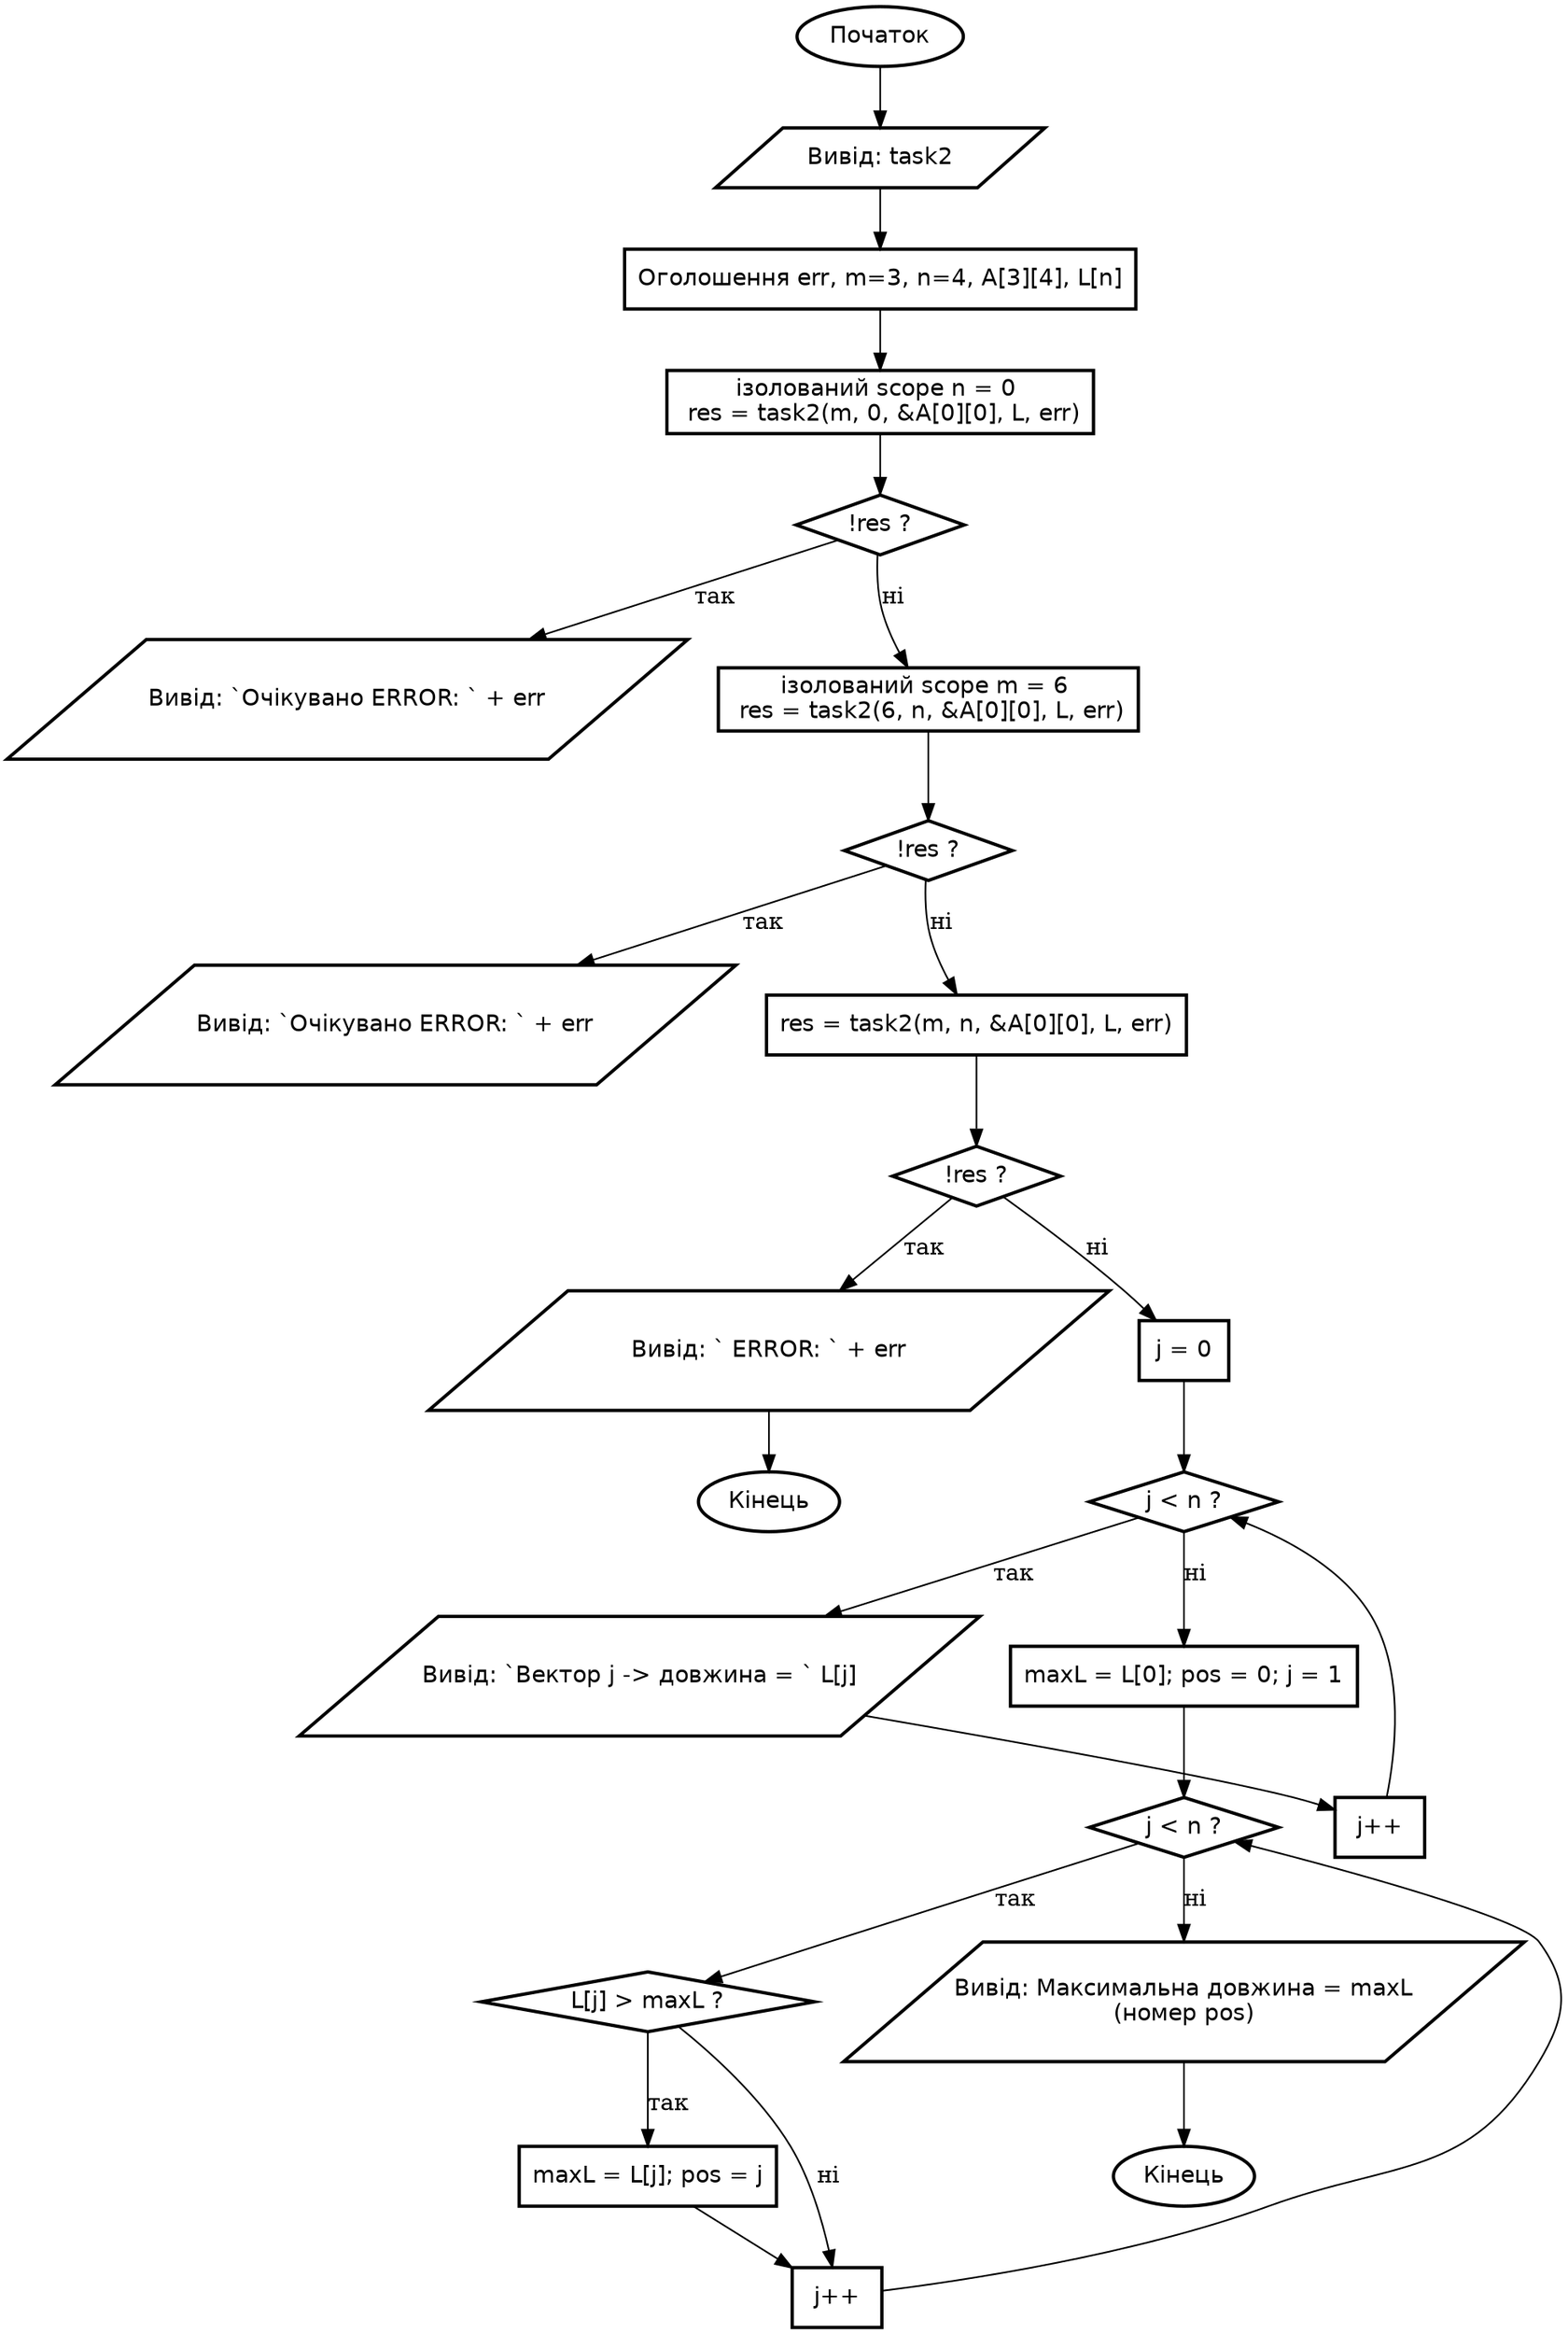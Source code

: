 digraph oda_test_task2_full {
  rankdir=TB;
  ordering=out;
  node [fontname="DejaVu Sans", shape=box, style="solid,bold"];

  start   [shape=oval,           label="Початок"];
  header  [shape=parallelogram,  label="Вивід: task2"];
  init    [shape=rectangle,      label="Оголошення err, m=3, n=4, A[3][4], L[n]"];

  // Навмисний фейл #1: n=0
  call1   [shape=rectangle,      label="ізолований scope n = 0 \n res = task2(m, 0, &A[0][0], L, err)"];
  chk1    [shape=diamond,        label="!res ?"];
  out1    [shape=parallelogram,  label="Вивід: `Очікувано ERROR: ` + err", width=5.5, height=1, fixedsize=true];

  // Навмисний фейл #2: m=6
  call2   [shape=rectangle,      label="ізолований scope m = 6 \n res = task2(6, n, &A[0][0], L, err)"];
  chk2    [shape=diamond,        label="!res ?"];
  out2    [shape=parallelogram,  label="Вивід: `Очікувано ERROR: ` + err", width=5.5, height=1, fixedsize=true];

  // Нормальний виклик
  call3   [shape=rectangle,      label="res = task2(m, n, &A[0][0], L, err)"];
  chk3    [shape=diamond,        label="!res ?"];
  err3    [shape=parallelogram,  label="Вивід: ` ERROR: ` + err", width=5.5, height=1, fixedsize=true];
  stopE   [shape=oval,           label="Кінець"];

  // Вивід L
  j0      [shape=rectangle,      label="j = 0"];
  loopL   [shape=diamond,        label="j < n ?"];
  printL  [shape=parallelogram,  label="Вивід: `Вектор j -> довжина = ` L[j]", width=5.5, height=1, fixedsize=true];
  jinc    [shape=rectangle,      label="j++"];

  // Пошук максимуму
  initM   [shape=rectangle,      label="maxL = L[0]; pos = 0; j = 1"];
  loopM   [shape=diamond,        label="j < n ?"];
  cmp     [shape=diamond,        label="L[j] > maxL ?"];
  setM    [shape=rectangle,      label="maxL = L[j]; pos = j"];
  jincM   [shape=rectangle,      label="j++"];
  outM    [shape=parallelogram,  label="Вивід: Максимальна довжина = maxL\n(номер pos)", width=5.5, height=1, fixedsize=true];
  stop    [shape=oval,           label="Кінець"];

  // Зв'язки
  start -> header -> init;

  // #1 fail
  init  -> call1 -> chk1;
  chk1  -> out1  [label="так"];
  chk1  -> call2 [label="ні"];
  chk1 -> call2 [style=invis];

  // #2 fail
  call2 -> chk2;
  chk2  -> out2  [label="так"];
  chk2  -> call3 [label="ні"];
  chk2 -> call3 [style=invis];
  // success / hard error
  call3 -> chk3;
  chk3  -> err3  [label="так"];
  err3  -> stopE;
  chk3  -> j0    [label="ні"];

  // print L
  j0    -> loopL;
  loopL -> printL [label="так"];
  loopL -> initM  [label="ні"];
  printL -> jinc -> loopL;

  // find max
  initM -> loopM;
  loopM -> cmp   [label="так"];
  loopM -> outM  [label="ні"];
  cmp   -> setM  [label="так"];
  cmp   -> jincM [label="ні"];
  setM  -> jincM -> loopM;

  outM -> stop;
}

